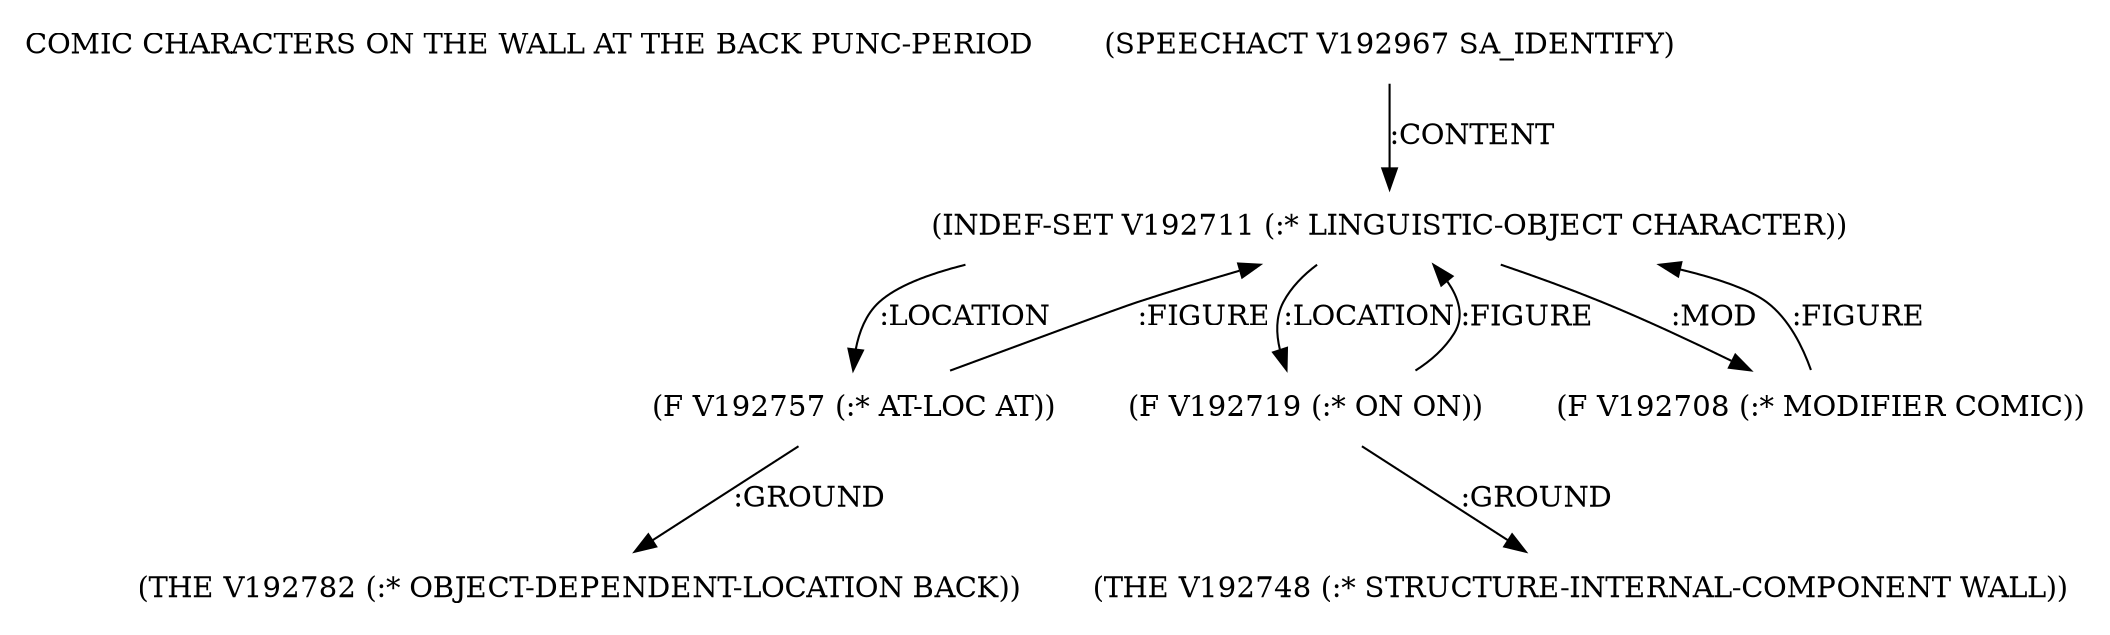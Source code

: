 digraph Terms {
  node [shape=none]
  "COMIC CHARACTERS ON THE WALL AT THE BACK PUNC-PERIOD"
  "V192967" [label="(SPEECHACT V192967 SA_IDENTIFY)"]
  "V192967" -> "V192711" [label=":CONTENT"]
  "V192711" [label="(INDEF-SET V192711 (:* LINGUISTIC-OBJECT CHARACTER))"]
  "V192711" -> "V192757" [label=":LOCATION"]
  "V192711" -> "V192719" [label=":LOCATION"]
  "V192711" -> "V192708" [label=":MOD"]
  "V192708" [label="(F V192708 (:* MODIFIER COMIC))"]
  "V192708" -> "V192711" [label=":FIGURE"]
  "V192719" [label="(F V192719 (:* ON ON))"]
  "V192719" -> "V192748" [label=":GROUND"]
  "V192719" -> "V192711" [label=":FIGURE"]
  "V192748" [label="(THE V192748 (:* STRUCTURE-INTERNAL-COMPONENT WALL))"]
  "V192757" [label="(F V192757 (:* AT-LOC AT))"]
  "V192757" -> "V192782" [label=":GROUND"]
  "V192757" -> "V192711" [label=":FIGURE"]
  "V192782" [label="(THE V192782 (:* OBJECT-DEPENDENT-LOCATION BACK))"]
}

